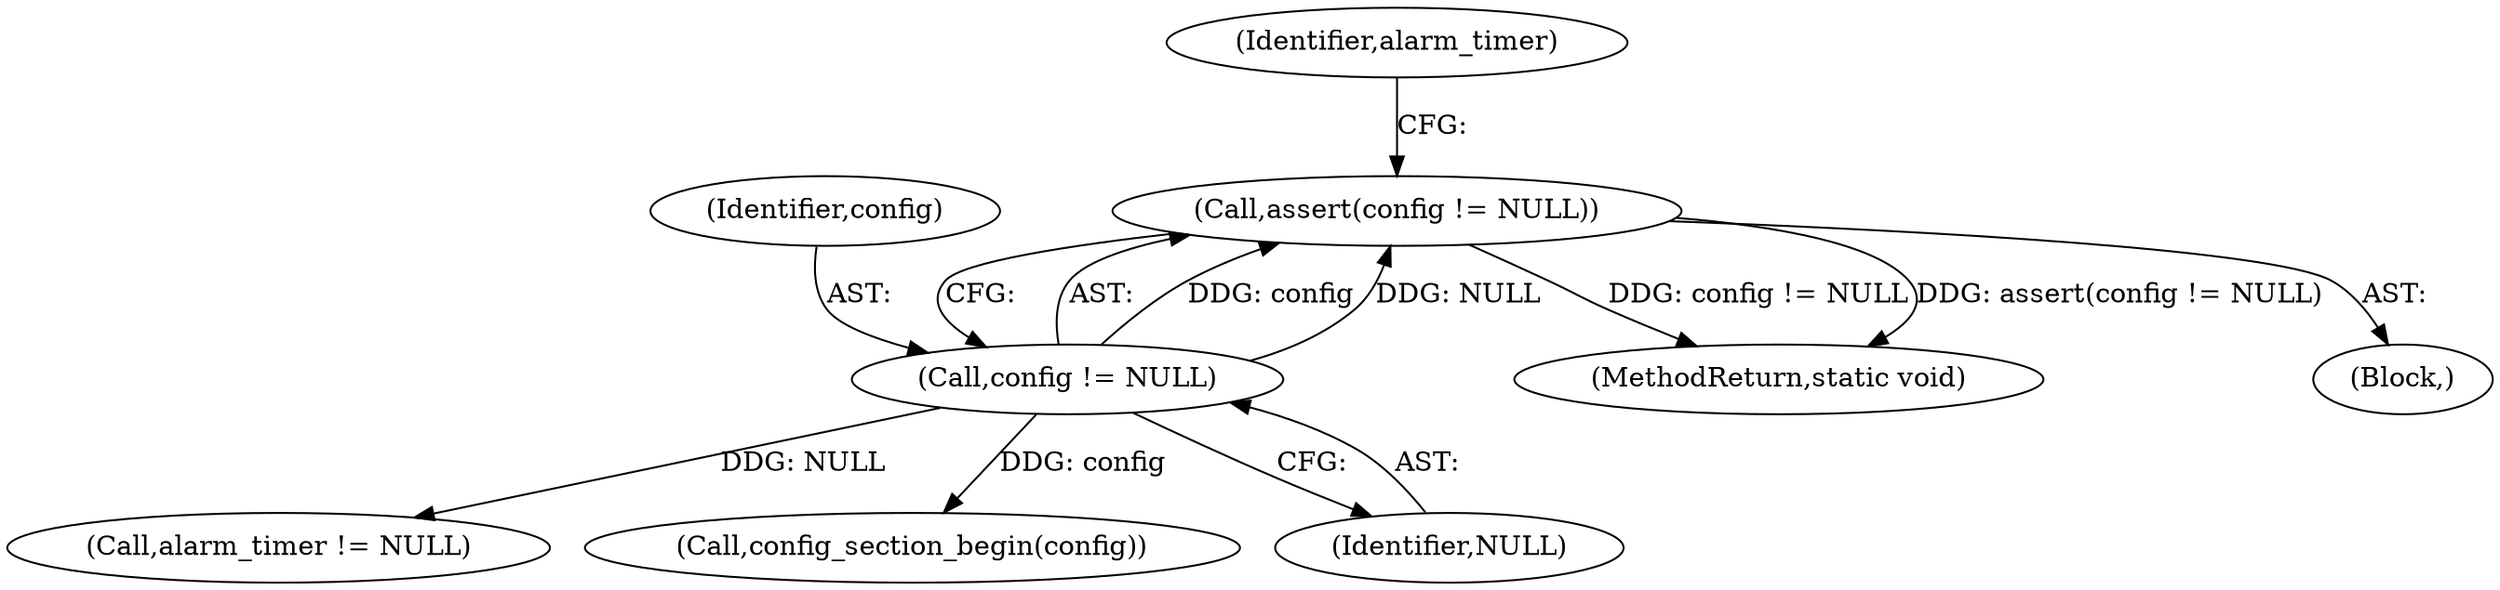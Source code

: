 digraph "0_Android_d77f1999ecece56c1cbb333f4ddc26f0b5bac2c5_2@API" {
"1000103" [label="(Call,assert(config != NULL))"];
"1000104" [label="(Call,config != NULL)"];
"1000108" [label="(Call,alarm_timer != NULL)"];
"1000131" [label="(Call,config_section_begin(config))"];
"1000109" [label="(Identifier,alarm_timer)"];
"1000103" [label="(Call,assert(config != NULL))"];
"1000102" [label="(Block,)"];
"1000104" [label="(Call,config != NULL)"];
"1000217" [label="(MethodReturn,static void)"];
"1000105" [label="(Identifier,config)"];
"1000106" [label="(Identifier,NULL)"];
"1000103" -> "1000102"  [label="AST: "];
"1000103" -> "1000104"  [label="CFG: "];
"1000104" -> "1000103"  [label="AST: "];
"1000109" -> "1000103"  [label="CFG: "];
"1000103" -> "1000217"  [label="DDG: config != NULL"];
"1000103" -> "1000217"  [label="DDG: assert(config != NULL)"];
"1000104" -> "1000103"  [label="DDG: config"];
"1000104" -> "1000103"  [label="DDG: NULL"];
"1000104" -> "1000106"  [label="CFG: "];
"1000105" -> "1000104"  [label="AST: "];
"1000106" -> "1000104"  [label="AST: "];
"1000104" -> "1000108"  [label="DDG: NULL"];
"1000104" -> "1000131"  [label="DDG: config"];
}
